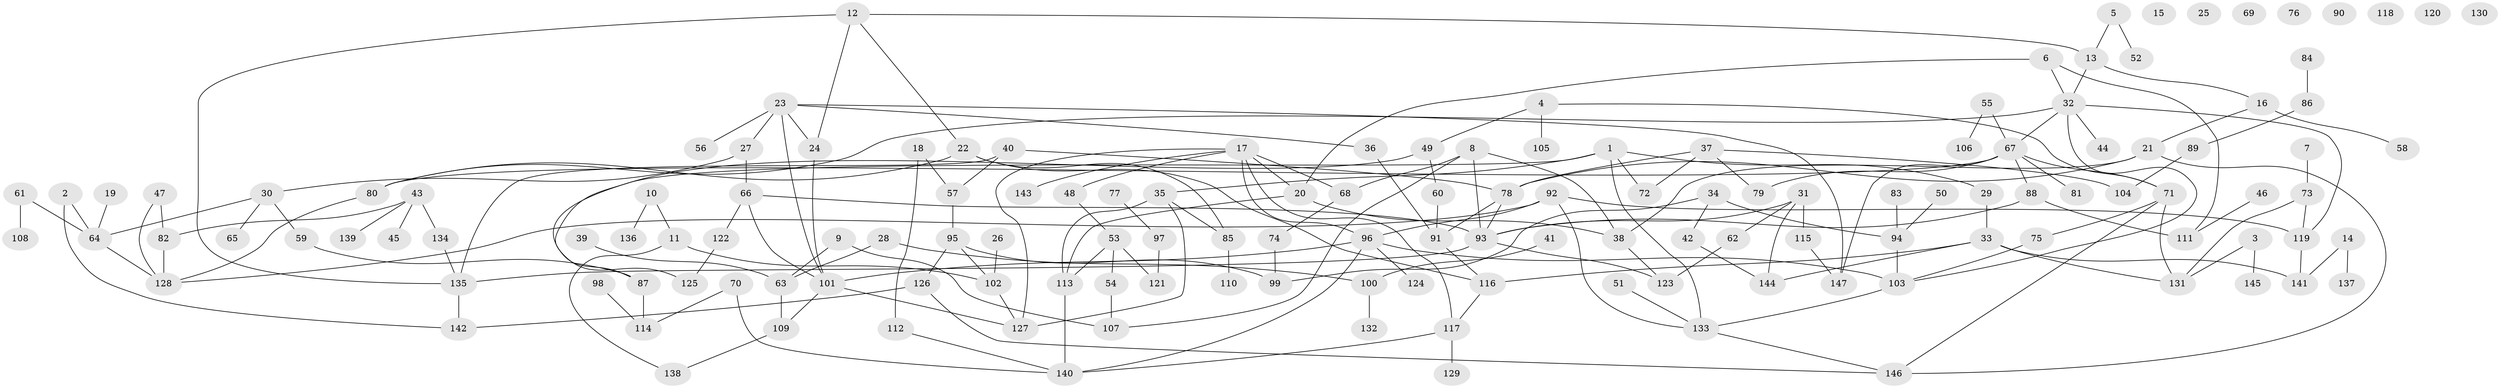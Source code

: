 // coarse degree distribution, {10: 0.02702702702702703, 7: 0.02702702702702703, 5: 0.10810810810810811, 4: 0.16216216216216217, 14: 0.02702702702702703, 6: 0.05405405405405406, 3: 0.08108108108108109, 1: 0.2702702702702703, 11: 0.08108108108108109, 13: 0.02702702702702703, 2: 0.13513513513513514}
// Generated by graph-tools (version 1.1) at 2025/48/03/04/25 22:48:31]
// undirected, 147 vertices, 197 edges
graph export_dot {
  node [color=gray90,style=filled];
  1;
  2;
  3;
  4;
  5;
  6;
  7;
  8;
  9;
  10;
  11;
  12;
  13;
  14;
  15;
  16;
  17;
  18;
  19;
  20;
  21;
  22;
  23;
  24;
  25;
  26;
  27;
  28;
  29;
  30;
  31;
  32;
  33;
  34;
  35;
  36;
  37;
  38;
  39;
  40;
  41;
  42;
  43;
  44;
  45;
  46;
  47;
  48;
  49;
  50;
  51;
  52;
  53;
  54;
  55;
  56;
  57;
  58;
  59;
  60;
  61;
  62;
  63;
  64;
  65;
  66;
  67;
  68;
  69;
  70;
  71;
  72;
  73;
  74;
  75;
  76;
  77;
  78;
  79;
  80;
  81;
  82;
  83;
  84;
  85;
  86;
  87;
  88;
  89;
  90;
  91;
  92;
  93;
  94;
  95;
  96;
  97;
  98;
  99;
  100;
  101;
  102;
  103;
  104;
  105;
  106;
  107;
  108;
  109;
  110;
  111;
  112;
  113;
  114;
  115;
  116;
  117;
  118;
  119;
  120;
  121;
  122;
  123;
  124;
  125;
  126;
  127;
  128;
  129;
  130;
  131;
  132;
  133;
  134;
  135;
  136;
  137;
  138;
  139;
  140;
  141;
  142;
  143;
  144;
  145;
  146;
  147;
  1 -- 29;
  1 -- 35;
  1 -- 72;
  1 -- 87;
  1 -- 133;
  2 -- 64;
  2 -- 142;
  3 -- 131;
  3 -- 145;
  4 -- 49;
  4 -- 71;
  4 -- 105;
  5 -- 13;
  5 -- 52;
  6 -- 20;
  6 -- 32;
  6 -- 111;
  7 -- 73;
  8 -- 38;
  8 -- 68;
  8 -- 93;
  8 -- 107;
  9 -- 63;
  9 -- 107;
  10 -- 11;
  10 -- 136;
  11 -- 102;
  11 -- 138;
  12 -- 13;
  12 -- 22;
  12 -- 24;
  12 -- 135;
  13 -- 16;
  13 -- 32;
  14 -- 137;
  14 -- 141;
  16 -- 21;
  16 -- 58;
  17 -- 20;
  17 -- 48;
  17 -- 68;
  17 -- 96;
  17 -- 117;
  17 -- 127;
  17 -- 143;
  18 -- 57;
  18 -- 112;
  19 -- 64;
  20 -- 38;
  20 -- 113;
  21 -- 38;
  21 -- 78;
  21 -- 146;
  22 -- 80;
  22 -- 85;
  22 -- 116;
  23 -- 24;
  23 -- 27;
  23 -- 36;
  23 -- 56;
  23 -- 101;
  23 -- 147;
  24 -- 101;
  26 -- 102;
  27 -- 30;
  27 -- 66;
  28 -- 63;
  28 -- 100;
  29 -- 33;
  30 -- 59;
  30 -- 64;
  30 -- 65;
  31 -- 62;
  31 -- 93;
  31 -- 115;
  31 -- 144;
  32 -- 44;
  32 -- 67;
  32 -- 80;
  32 -- 103;
  32 -- 119;
  33 -- 116;
  33 -- 131;
  33 -- 141;
  33 -- 144;
  34 -- 42;
  34 -- 94;
  34 -- 99;
  35 -- 85;
  35 -- 113;
  35 -- 127;
  36 -- 91;
  37 -- 72;
  37 -- 78;
  37 -- 79;
  37 -- 104;
  38 -- 123;
  39 -- 63;
  40 -- 57;
  40 -- 78;
  40 -- 135;
  41 -- 100;
  42 -- 144;
  43 -- 45;
  43 -- 82;
  43 -- 134;
  43 -- 139;
  46 -- 111;
  47 -- 82;
  47 -- 128;
  48 -- 53;
  49 -- 60;
  49 -- 125;
  50 -- 94;
  51 -- 133;
  53 -- 54;
  53 -- 113;
  53 -- 121;
  54 -- 107;
  55 -- 67;
  55 -- 106;
  57 -- 95;
  59 -- 87;
  60 -- 91;
  61 -- 64;
  61 -- 108;
  62 -- 123;
  63 -- 109;
  64 -- 128;
  66 -- 93;
  66 -- 101;
  66 -- 122;
  67 -- 71;
  67 -- 79;
  67 -- 80;
  67 -- 81;
  67 -- 88;
  67 -- 147;
  68 -- 74;
  70 -- 114;
  70 -- 140;
  71 -- 75;
  71 -- 131;
  71 -- 146;
  73 -- 119;
  73 -- 131;
  74 -- 99;
  75 -- 103;
  77 -- 97;
  78 -- 91;
  78 -- 93;
  80 -- 128;
  82 -- 128;
  83 -- 94;
  84 -- 86;
  85 -- 110;
  86 -- 89;
  87 -- 114;
  88 -- 93;
  88 -- 111;
  89 -- 104;
  91 -- 116;
  92 -- 96;
  92 -- 119;
  92 -- 128;
  92 -- 133;
  93 -- 123;
  93 -- 135;
  94 -- 103;
  95 -- 99;
  95 -- 102;
  95 -- 126;
  96 -- 101;
  96 -- 103;
  96 -- 124;
  96 -- 140;
  97 -- 121;
  98 -- 114;
  100 -- 132;
  101 -- 109;
  101 -- 127;
  102 -- 127;
  103 -- 133;
  109 -- 138;
  112 -- 140;
  113 -- 140;
  115 -- 147;
  116 -- 117;
  117 -- 129;
  117 -- 140;
  119 -- 141;
  122 -- 125;
  126 -- 142;
  126 -- 146;
  133 -- 146;
  134 -- 135;
  135 -- 142;
}

